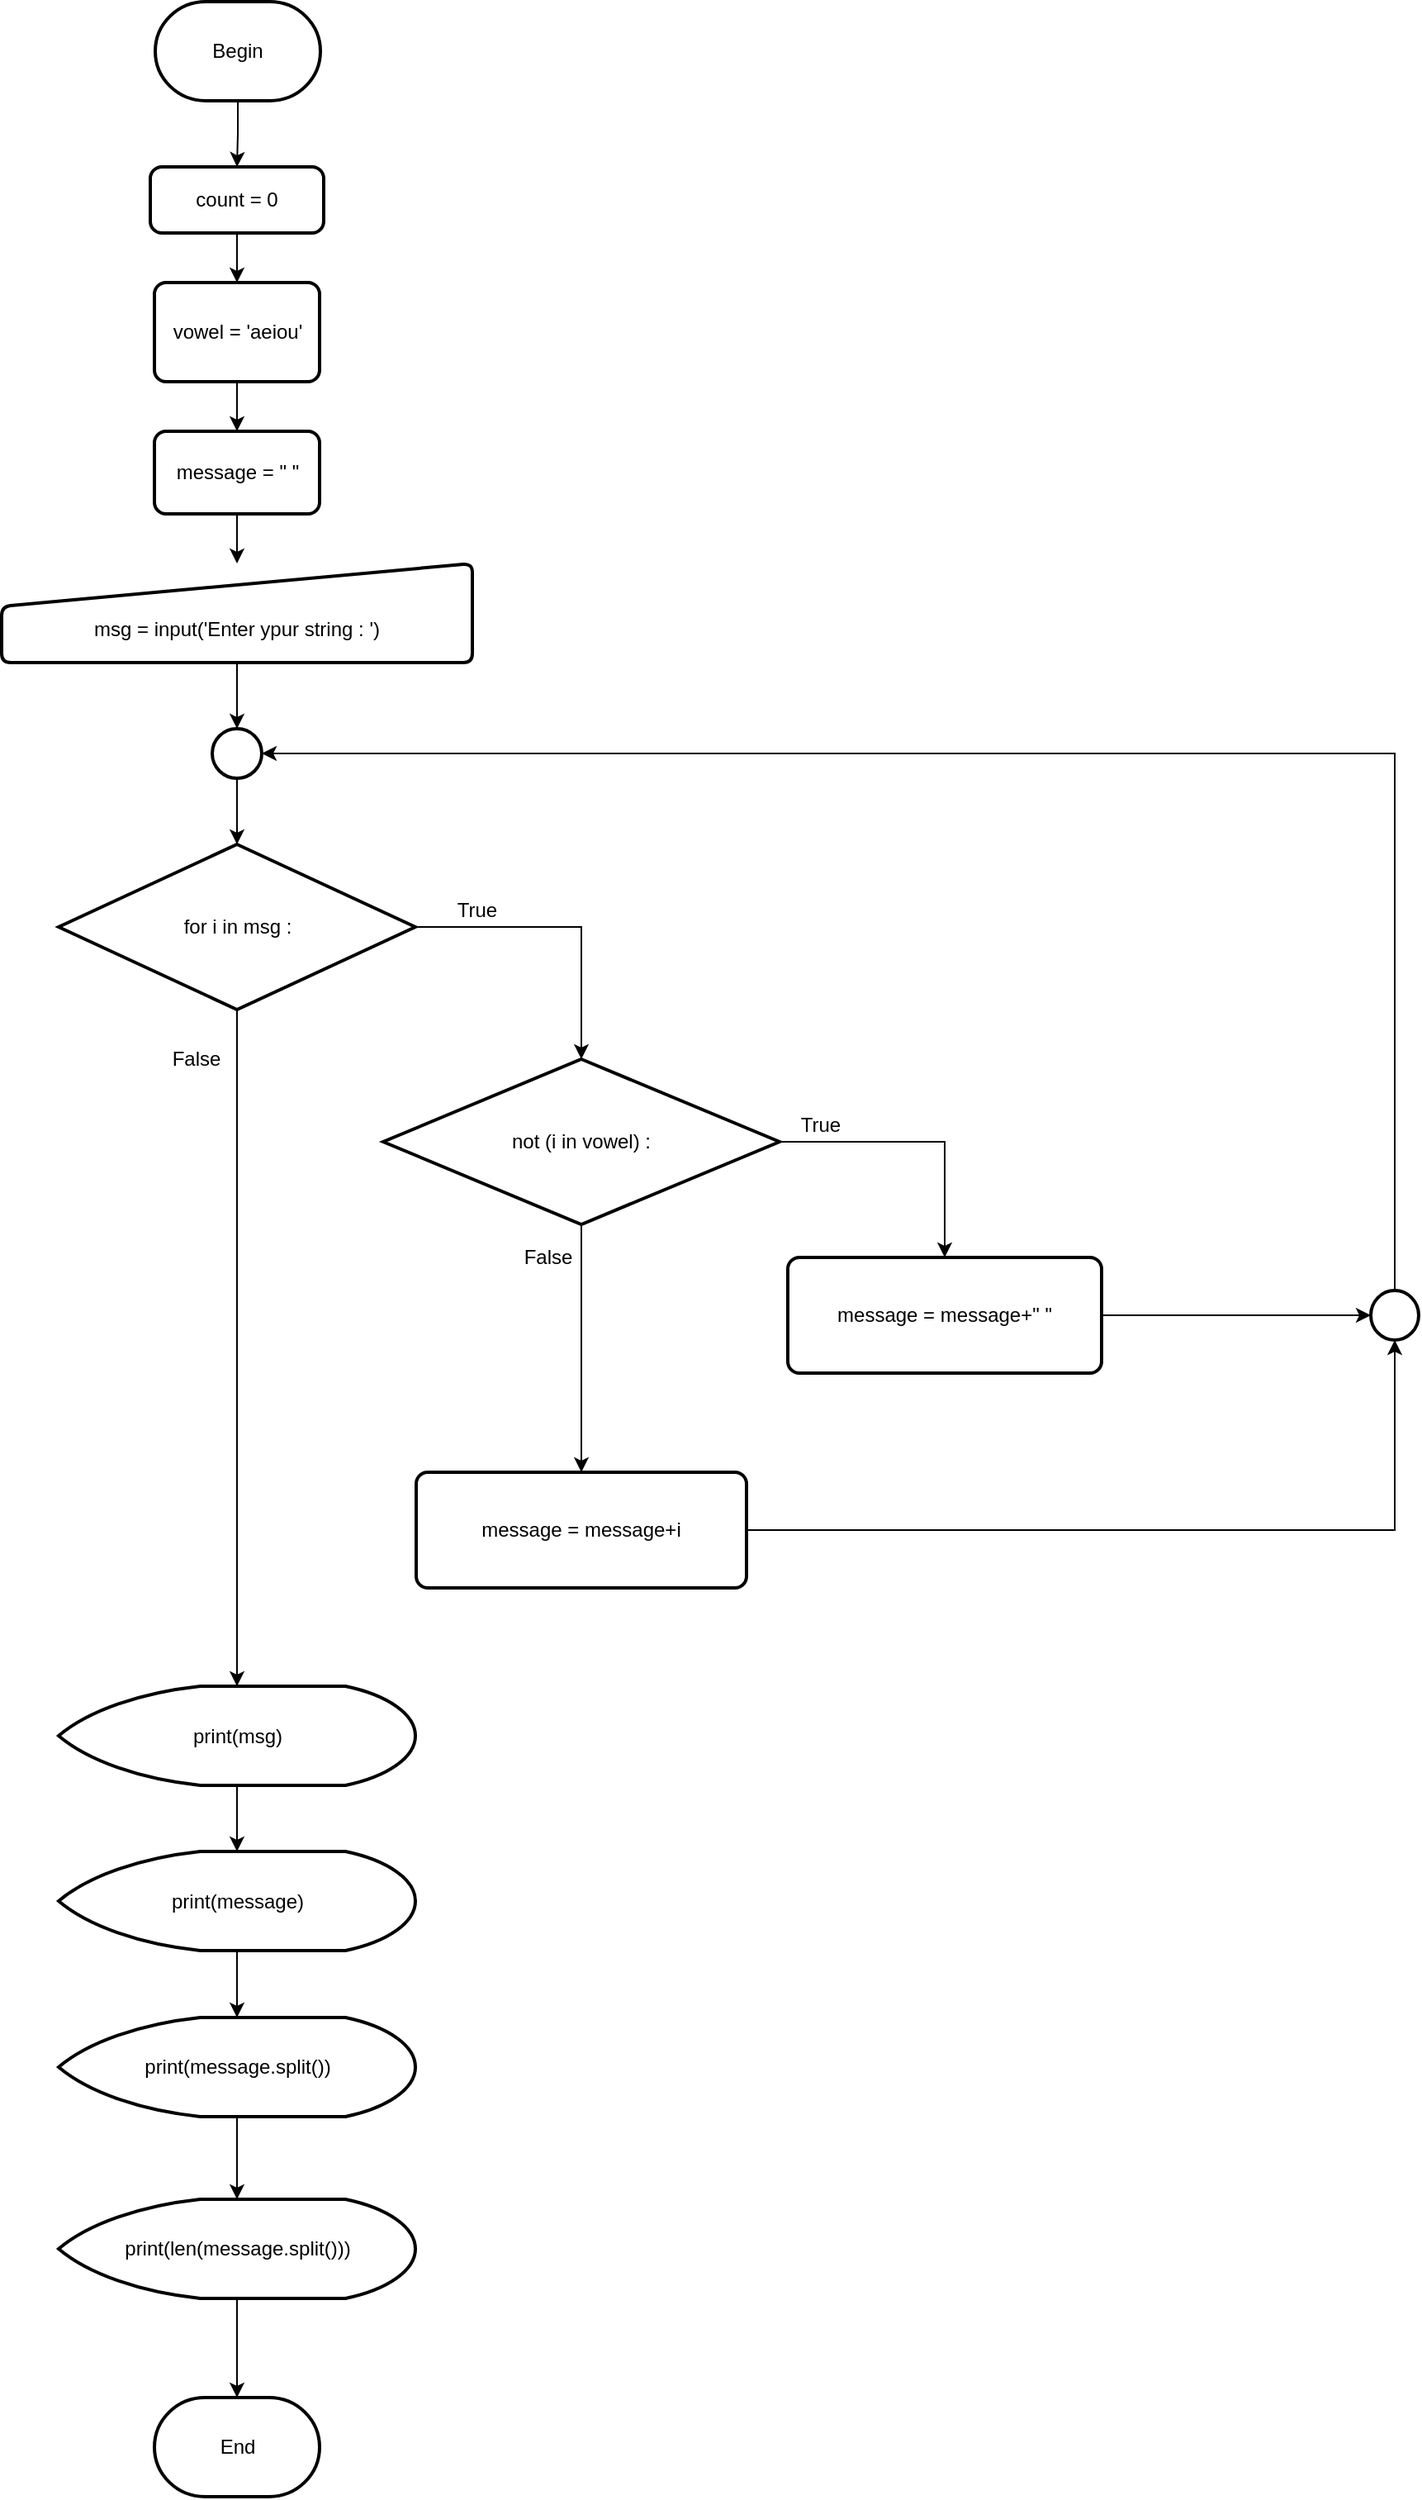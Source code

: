 <mxfile version="11.1.2" type="github"><diagram id="Ss2c5PAMQ8dZN89X_jb6" name="Page-1"><mxGraphModel dx="792" dy="741" grid="1" gridSize="10" guides="1" tooltips="1" connect="1" arrows="1" fold="1" page="1" pageScale="1" pageWidth="850" pageHeight="1100" math="0" shadow="0"><root><mxCell id="0"/><mxCell id="1" parent="0"/><mxCell id="D1kYJ08cb28XZyPBDhzs-12" style="edgeStyle=orthogonalEdgeStyle;rounded=0;orthogonalLoop=1;jettySize=auto;html=1;exitX=0.5;exitY=1;exitDx=0;exitDy=0;exitPerimeter=0;entryX=0.5;entryY=0;entryDx=0;entryDy=0;" edge="1" parent="1" source="D1kYJ08cb28XZyPBDhzs-1" target="D1kYJ08cb28XZyPBDhzs-2"><mxGeometry relative="1" as="geometry"/></mxCell><mxCell id="D1kYJ08cb28XZyPBDhzs-1" value="Begin" style="strokeWidth=2;html=1;shape=mxgraph.flowchart.terminator;whiteSpace=wrap;" vertex="1" parent="1"><mxGeometry x="375" y="20" width="100" height="60" as="geometry"/></mxCell><mxCell id="D1kYJ08cb28XZyPBDhzs-13" style="edgeStyle=orthogonalEdgeStyle;rounded=0;orthogonalLoop=1;jettySize=auto;html=1;exitX=0.5;exitY=1;exitDx=0;exitDy=0;entryX=0.5;entryY=0;entryDx=0;entryDy=0;" edge="1" parent="1" source="D1kYJ08cb28XZyPBDhzs-2" target="D1kYJ08cb28XZyPBDhzs-3"><mxGeometry relative="1" as="geometry"/></mxCell><mxCell id="D1kYJ08cb28XZyPBDhzs-2" value="count = 0" style="rounded=1;whiteSpace=wrap;html=1;absoluteArcSize=1;arcSize=14;strokeWidth=2;" vertex="1" parent="1"><mxGeometry x="372" y="120" width="105" height="40" as="geometry"/></mxCell><mxCell id="D1kYJ08cb28XZyPBDhzs-14" style="edgeStyle=orthogonalEdgeStyle;rounded=0;orthogonalLoop=1;jettySize=auto;html=1;exitX=0.5;exitY=1;exitDx=0;exitDy=0;entryX=0.5;entryY=0;entryDx=0;entryDy=0;" edge="1" parent="1" source="D1kYJ08cb28XZyPBDhzs-3" target="D1kYJ08cb28XZyPBDhzs-4"><mxGeometry relative="1" as="geometry"/></mxCell><mxCell id="D1kYJ08cb28XZyPBDhzs-3" value="vowel = 'aeiou'" style="rounded=1;whiteSpace=wrap;html=1;absoluteArcSize=1;arcSize=14;strokeWidth=2;" vertex="1" parent="1"><mxGeometry x="374.5" y="190" width="100" height="60" as="geometry"/></mxCell><mxCell id="D1kYJ08cb28XZyPBDhzs-15" style="edgeStyle=orthogonalEdgeStyle;rounded=0;orthogonalLoop=1;jettySize=auto;html=1;exitX=0.5;exitY=1;exitDx=0;exitDy=0;entryX=0.5;entryY=0;entryDx=0;entryDy=0;" edge="1" parent="1" source="D1kYJ08cb28XZyPBDhzs-4" target="D1kYJ08cb28XZyPBDhzs-5"><mxGeometry relative="1" as="geometry"/></mxCell><mxCell id="D1kYJ08cb28XZyPBDhzs-4" value="message = &quot; &quot;" style="rounded=1;whiteSpace=wrap;html=1;absoluteArcSize=1;arcSize=14;strokeWidth=2;" vertex="1" parent="1"><mxGeometry x="374.5" y="280" width="100" height="50" as="geometry"/></mxCell><mxCell id="D1kYJ08cb28XZyPBDhzs-31" style="edgeStyle=orthogonalEdgeStyle;rounded=0;orthogonalLoop=1;jettySize=auto;html=1;exitX=0.5;exitY=1;exitDx=0;exitDy=0;entryX=0.5;entryY=0;entryDx=0;entryDy=0;entryPerimeter=0;" edge="1" parent="1" source="D1kYJ08cb28XZyPBDhzs-5" target="D1kYJ08cb28XZyPBDhzs-30"><mxGeometry relative="1" as="geometry"/></mxCell><mxCell id="D1kYJ08cb28XZyPBDhzs-5" value="" style="verticalLabelPosition=bottom;verticalAlign=top;html=1;strokeWidth=2;shape=manualInput;whiteSpace=wrap;rounded=1;size=26;arcSize=11;" vertex="1" parent="1"><mxGeometry x="282" y="360" width="285" height="60" as="geometry"/></mxCell><mxCell id="D1kYJ08cb28XZyPBDhzs-7" value="msg = input('Enter ypur string : ')" style="text;html=1;strokeColor=none;fillColor=none;align=center;verticalAlign=middle;whiteSpace=wrap;rounded=0;" vertex="1" parent="1"><mxGeometry x="332" y="390" width="185" height="20" as="geometry"/></mxCell><mxCell id="D1kYJ08cb28XZyPBDhzs-17" style="edgeStyle=orthogonalEdgeStyle;rounded=0;orthogonalLoop=1;jettySize=auto;html=1;exitX=1;exitY=0.5;exitDx=0;exitDy=0;exitPerimeter=0;entryX=0.5;entryY=0;entryDx=0;entryDy=0;entryPerimeter=0;" edge="1" parent="1" source="D1kYJ08cb28XZyPBDhzs-8" target="D1kYJ08cb28XZyPBDhzs-9"><mxGeometry relative="1" as="geometry"/></mxCell><mxCell id="D1kYJ08cb28XZyPBDhzs-40" style="edgeStyle=orthogonalEdgeStyle;rounded=0;orthogonalLoop=1;jettySize=auto;html=1;exitX=0.5;exitY=1;exitDx=0;exitDy=0;exitPerimeter=0;entryX=0.5;entryY=0;entryDx=0;entryDy=0;entryPerimeter=0;" edge="1" parent="1" source="D1kYJ08cb28XZyPBDhzs-8" target="D1kYJ08cb28XZyPBDhzs-35"><mxGeometry relative="1" as="geometry"/></mxCell><mxCell id="D1kYJ08cb28XZyPBDhzs-8" value="for i in msg :" style="strokeWidth=2;html=1;shape=mxgraph.flowchart.decision;whiteSpace=wrap;" vertex="1" parent="1"><mxGeometry x="316.5" y="530" width="216" height="100" as="geometry"/></mxCell><mxCell id="D1kYJ08cb28XZyPBDhzs-18" style="edgeStyle=orthogonalEdgeStyle;rounded=0;orthogonalLoop=1;jettySize=auto;html=1;exitX=1;exitY=0.5;exitDx=0;exitDy=0;exitPerimeter=0;entryX=0.5;entryY=0;entryDx=0;entryDy=0;" edge="1" parent="1" source="D1kYJ08cb28XZyPBDhzs-9" target="D1kYJ08cb28XZyPBDhzs-10"><mxGeometry relative="1" as="geometry"/></mxCell><mxCell id="D1kYJ08cb28XZyPBDhzs-19" style="edgeStyle=orthogonalEdgeStyle;rounded=0;orthogonalLoop=1;jettySize=auto;html=1;exitX=0.5;exitY=1;exitDx=0;exitDy=0;exitPerimeter=0;entryX=0.5;entryY=0;entryDx=0;entryDy=0;" edge="1" parent="1" source="D1kYJ08cb28XZyPBDhzs-9" target="D1kYJ08cb28XZyPBDhzs-11"><mxGeometry relative="1" as="geometry"/></mxCell><mxCell id="D1kYJ08cb28XZyPBDhzs-9" value="not (i in vowel) :" style="strokeWidth=2;html=1;shape=mxgraph.flowchart.decision;whiteSpace=wrap;" vertex="1" parent="1"><mxGeometry x="513" y="660" width="240" height="100" as="geometry"/></mxCell><mxCell id="D1kYJ08cb28XZyPBDhzs-29" style="edgeStyle=orthogonalEdgeStyle;rounded=0;orthogonalLoop=1;jettySize=auto;html=1;exitX=1;exitY=0.5;exitDx=0;exitDy=0;entryX=0;entryY=0.5;entryDx=0;entryDy=0;entryPerimeter=0;" edge="1" parent="1" source="D1kYJ08cb28XZyPBDhzs-10" target="D1kYJ08cb28XZyPBDhzs-26"><mxGeometry relative="1" as="geometry"/></mxCell><mxCell id="D1kYJ08cb28XZyPBDhzs-10" value="message = message+&quot; &quot;" style="rounded=1;whiteSpace=wrap;html=1;absoluteArcSize=1;arcSize=14;strokeWidth=2;" vertex="1" parent="1"><mxGeometry x="758" y="780" width="190" height="70" as="geometry"/></mxCell><mxCell id="D1kYJ08cb28XZyPBDhzs-28" style="edgeStyle=orthogonalEdgeStyle;rounded=0;orthogonalLoop=1;jettySize=auto;html=1;exitX=1;exitY=0.5;exitDx=0;exitDy=0;entryX=0.5;entryY=1;entryDx=0;entryDy=0;entryPerimeter=0;" edge="1" parent="1" source="D1kYJ08cb28XZyPBDhzs-11" target="D1kYJ08cb28XZyPBDhzs-26"><mxGeometry relative="1" as="geometry"/></mxCell><mxCell id="D1kYJ08cb28XZyPBDhzs-11" value="message = message+i" style="rounded=1;whiteSpace=wrap;html=1;absoluteArcSize=1;arcSize=14;strokeWidth=2;" vertex="1" parent="1"><mxGeometry x="533" y="910" width="200" height="70" as="geometry"/></mxCell><mxCell id="D1kYJ08cb28XZyPBDhzs-20" value="True" style="text;html=1;strokeColor=none;fillColor=none;align=center;verticalAlign=middle;whiteSpace=wrap;rounded=0;" vertex="1" parent="1"><mxGeometry x="550" y="560" width="40" height="20" as="geometry"/></mxCell><mxCell id="D1kYJ08cb28XZyPBDhzs-24" value="True" style="text;html=1;strokeColor=none;fillColor=none;align=center;verticalAlign=middle;whiteSpace=wrap;rounded=0;" vertex="1" parent="1"><mxGeometry x="758" y="690" width="40" height="20" as="geometry"/></mxCell><mxCell id="D1kYJ08cb28XZyPBDhzs-25" value="False" style="text;html=1;strokeColor=none;fillColor=none;align=center;verticalAlign=middle;whiteSpace=wrap;rounded=0;" vertex="1" parent="1"><mxGeometry x="593" y="770" width="40" height="20" as="geometry"/></mxCell><mxCell id="D1kYJ08cb28XZyPBDhzs-34" style="edgeStyle=orthogonalEdgeStyle;rounded=0;orthogonalLoop=1;jettySize=auto;html=1;exitX=0.5;exitY=0;exitDx=0;exitDy=0;exitPerimeter=0;entryX=1;entryY=0.5;entryDx=0;entryDy=0;entryPerimeter=0;" edge="1" parent="1" source="D1kYJ08cb28XZyPBDhzs-26" target="D1kYJ08cb28XZyPBDhzs-30"><mxGeometry relative="1" as="geometry"/></mxCell><mxCell id="D1kYJ08cb28XZyPBDhzs-26" value="" style="strokeWidth=2;html=1;shape=mxgraph.flowchart.start_2;whiteSpace=wrap;" vertex="1" parent="1"><mxGeometry x="1111" y="800" width="29" height="30" as="geometry"/></mxCell><mxCell id="D1kYJ08cb28XZyPBDhzs-33" style="edgeStyle=orthogonalEdgeStyle;rounded=0;orthogonalLoop=1;jettySize=auto;html=1;exitX=0.5;exitY=1;exitDx=0;exitDy=0;exitPerimeter=0;entryX=0.5;entryY=0;entryDx=0;entryDy=0;entryPerimeter=0;" edge="1" parent="1" source="D1kYJ08cb28XZyPBDhzs-30" target="D1kYJ08cb28XZyPBDhzs-8"><mxGeometry relative="1" as="geometry"/></mxCell><mxCell id="D1kYJ08cb28XZyPBDhzs-30" value="" style="strokeWidth=2;html=1;shape=mxgraph.flowchart.start_2;whiteSpace=wrap;" vertex="1" parent="1"><mxGeometry x="409.5" y="460" width="30" height="30" as="geometry"/></mxCell><mxCell id="D1kYJ08cb28XZyPBDhzs-41" style="edgeStyle=orthogonalEdgeStyle;rounded=0;orthogonalLoop=1;jettySize=auto;html=1;exitX=0.5;exitY=1;exitDx=0;exitDy=0;exitPerimeter=0;entryX=0.5;entryY=0;entryDx=0;entryDy=0;entryPerimeter=0;" edge="1" parent="1" source="D1kYJ08cb28XZyPBDhzs-35" target="D1kYJ08cb28XZyPBDhzs-37"><mxGeometry relative="1" as="geometry"/></mxCell><mxCell id="D1kYJ08cb28XZyPBDhzs-35" value="print(msg)" style="strokeWidth=2;html=1;shape=mxgraph.flowchart.display;whiteSpace=wrap;" vertex="1" parent="1"><mxGeometry x="316.5" y="1039.5" width="216" height="60" as="geometry"/></mxCell><mxCell id="D1kYJ08cb28XZyPBDhzs-36" value="End" style="strokeWidth=2;html=1;shape=mxgraph.flowchart.terminator;whiteSpace=wrap;" vertex="1" parent="1"><mxGeometry x="374.5" y="1470" width="100" height="60" as="geometry"/></mxCell><mxCell id="D1kYJ08cb28XZyPBDhzs-42" style="edgeStyle=orthogonalEdgeStyle;rounded=0;orthogonalLoop=1;jettySize=auto;html=1;exitX=0.5;exitY=1;exitDx=0;exitDy=0;exitPerimeter=0;entryX=0.5;entryY=0;entryDx=0;entryDy=0;entryPerimeter=0;" edge="1" parent="1" source="D1kYJ08cb28XZyPBDhzs-37" target="D1kYJ08cb28XZyPBDhzs-38"><mxGeometry relative="1" as="geometry"/></mxCell><mxCell id="D1kYJ08cb28XZyPBDhzs-37" value="print(message)" style="strokeWidth=2;html=1;shape=mxgraph.flowchart.display;whiteSpace=wrap;" vertex="1" parent="1"><mxGeometry x="316.5" y="1139.5" width="216" height="60" as="geometry"/></mxCell><mxCell id="D1kYJ08cb28XZyPBDhzs-43" style="edgeStyle=orthogonalEdgeStyle;rounded=0;orthogonalLoop=1;jettySize=auto;html=1;exitX=0.5;exitY=1;exitDx=0;exitDy=0;exitPerimeter=0;entryX=0.5;entryY=0;entryDx=0;entryDy=0;entryPerimeter=0;" edge="1" parent="1" source="D1kYJ08cb28XZyPBDhzs-38" target="D1kYJ08cb28XZyPBDhzs-39"><mxGeometry relative="1" as="geometry"/></mxCell><mxCell id="D1kYJ08cb28XZyPBDhzs-38" value="print(message.split())" style="strokeWidth=2;html=1;shape=mxgraph.flowchart.display;whiteSpace=wrap;" vertex="1" parent="1"><mxGeometry x="316.5" y="1240" width="216" height="60" as="geometry"/></mxCell><mxCell id="D1kYJ08cb28XZyPBDhzs-44" style="edgeStyle=orthogonalEdgeStyle;rounded=0;orthogonalLoop=1;jettySize=auto;html=1;exitX=0.5;exitY=1;exitDx=0;exitDy=0;exitPerimeter=0;entryX=0.5;entryY=0;entryDx=0;entryDy=0;entryPerimeter=0;" edge="1" parent="1" source="D1kYJ08cb28XZyPBDhzs-39" target="D1kYJ08cb28XZyPBDhzs-36"><mxGeometry relative="1" as="geometry"/></mxCell><mxCell id="D1kYJ08cb28XZyPBDhzs-39" value="print(len(message.split()))" style="strokeWidth=2;html=1;shape=mxgraph.flowchart.display;whiteSpace=wrap;" vertex="1" parent="1"><mxGeometry x="316.5" y="1350" width="216" height="60" as="geometry"/></mxCell><mxCell id="D1kYJ08cb28XZyPBDhzs-45" value="False" style="text;html=1;strokeColor=none;fillColor=none;align=center;verticalAlign=middle;whiteSpace=wrap;rounded=0;" vertex="1" parent="1"><mxGeometry x="380" y="650" width="40" height="20" as="geometry"/></mxCell></root></mxGraphModel></diagram></mxfile>